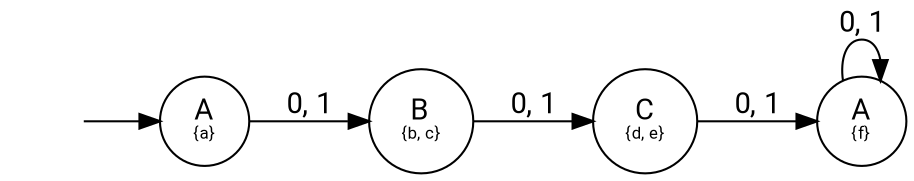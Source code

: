 digraph DFAPlusPlus{
	resolution=250;
	rankdir=LR;
	node [fontname = "roboto"]
	edge [fontname = "roboto"]
	node [ shape = circle ];
	start [ style = invis, label = "" ];
	start -> "{a}";
	"{a}" [ label = <A<br/><FONT POINT-SIZE="8">{a}</FONT>> ];
	"{a}" -> "{b, c}" [ label = "0, 1" ];
	"{b, c}" [ label = <B<br/><FONT POINT-SIZE="8">{b, c}</FONT>> ];
	"{b, c}" -> "{d, e}" [ label = "0, 1" ];
	"{d, e}" [ label = <C<br/><FONT POINT-SIZE="8">{d, e}</FONT>> ];
	"{d, e}" -> "{f}" [ label = "0, 1" ];
	"{f}" [ label = <A<br/><FONT POINT-SIZE="8">{f}</FONT>> ];
	"{f}" -> "{f}" [ label = "0, 1" ];
}
